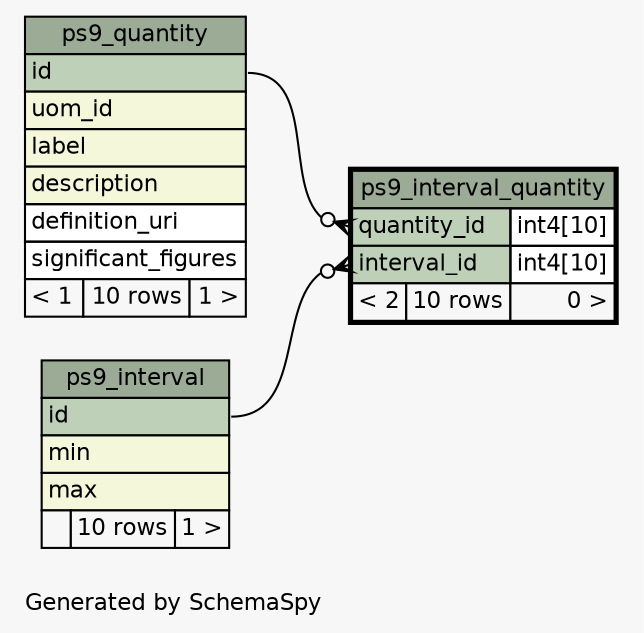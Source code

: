 // dot 2.26.3 on Linux 3.2.0-2-amd64
// SchemaSpy rev 590
digraph "oneDegreeRelationshipsDiagram" {
  graph [
    rankdir="RL"
    bgcolor="#f7f7f7"
    label="\nGenerated by SchemaSpy"
    labeljust="l"
    nodesep="0.18"
    ranksep="0.46"
    fontname="Helvetica"
    fontsize="11"
  ];
  node [
    fontname="Helvetica"
    fontsize="11"
    shape="plaintext"
  ];
  edge [
    arrowsize="0.8"
  ];
  "ps9_interval_quantity":"interval_id":w -> "ps9_interval":"id":e [arrowhead=none dir=back arrowtail=crowodot];
  "ps9_interval_quantity":"quantity_id":w -> "ps9_quantity":"id":e [arrowhead=none dir=back arrowtail=crowodot];
  "ps9_interval" [
    label=<
    <TABLE BORDER="0" CELLBORDER="1" CELLSPACING="0" BGCOLOR="#ffffff">
      <TR><TD COLSPAN="3" BGCOLOR="#9bab96" ALIGN="CENTER">ps9_interval</TD></TR>
      <TR><TD PORT="id" COLSPAN="3" BGCOLOR="#bed1b8" ALIGN="LEFT">id</TD></TR>
      <TR><TD PORT="min" COLSPAN="3" BGCOLOR="#f4f7da" ALIGN="LEFT">min</TD></TR>
      <TR><TD PORT="max" COLSPAN="3" BGCOLOR="#f4f7da" ALIGN="LEFT">max</TD></TR>
      <TR><TD ALIGN="LEFT" BGCOLOR="#f7f7f7">  </TD><TD ALIGN="RIGHT" BGCOLOR="#f7f7f7">10 rows</TD><TD ALIGN="RIGHT" BGCOLOR="#f7f7f7">1 &gt;</TD></TR>
    </TABLE>>
    URL="ps9_interval.html"
    tooltip="ps9_interval"
  ];
  "ps9_interval_quantity" [
    label=<
    <TABLE BORDER="2" CELLBORDER="1" CELLSPACING="0" BGCOLOR="#ffffff">
      <TR><TD COLSPAN="3" BGCOLOR="#9bab96" ALIGN="CENTER">ps9_interval_quantity</TD></TR>
      <TR><TD PORT="quantity_id" COLSPAN="2" BGCOLOR="#bed1b8" ALIGN="LEFT">quantity_id</TD><TD PORT="quantity_id.type" ALIGN="LEFT">int4[10]</TD></TR>
      <TR><TD PORT="interval_id" COLSPAN="2" BGCOLOR="#bed1b8" ALIGN="LEFT">interval_id</TD><TD PORT="interval_id.type" ALIGN="LEFT">int4[10]</TD></TR>
      <TR><TD ALIGN="LEFT" BGCOLOR="#f7f7f7">&lt; 2</TD><TD ALIGN="RIGHT" BGCOLOR="#f7f7f7">10 rows</TD><TD ALIGN="RIGHT" BGCOLOR="#f7f7f7">0 &gt;</TD></TR>
    </TABLE>>
    URL="ps9_interval_quantity.html"
    tooltip="ps9_interval_quantity"
  ];
  "ps9_quantity" [
    label=<
    <TABLE BORDER="0" CELLBORDER="1" CELLSPACING="0" BGCOLOR="#ffffff">
      <TR><TD COLSPAN="3" BGCOLOR="#9bab96" ALIGN="CENTER">ps9_quantity</TD></TR>
      <TR><TD PORT="id" COLSPAN="3" BGCOLOR="#bed1b8" ALIGN="LEFT">id</TD></TR>
      <TR><TD PORT="uom_id" COLSPAN="3" BGCOLOR="#f4f7da" ALIGN="LEFT">uom_id</TD></TR>
      <TR><TD PORT="label" COLSPAN="3" BGCOLOR="#f4f7da" ALIGN="LEFT">label</TD></TR>
      <TR><TD PORT="description" COLSPAN="3" BGCOLOR="#f4f7da" ALIGN="LEFT">description</TD></TR>
      <TR><TD PORT="definition_uri" COLSPAN="3" ALIGN="LEFT">definition_uri</TD></TR>
      <TR><TD PORT="significant_figures" COLSPAN="3" ALIGN="LEFT">significant_figures</TD></TR>
      <TR><TD ALIGN="LEFT" BGCOLOR="#f7f7f7">&lt; 1</TD><TD ALIGN="RIGHT" BGCOLOR="#f7f7f7">10 rows</TD><TD ALIGN="RIGHT" BGCOLOR="#f7f7f7">1 &gt;</TD></TR>
    </TABLE>>
    URL="ps9_quantity.html"
    tooltip="ps9_quantity"
  ];
}
